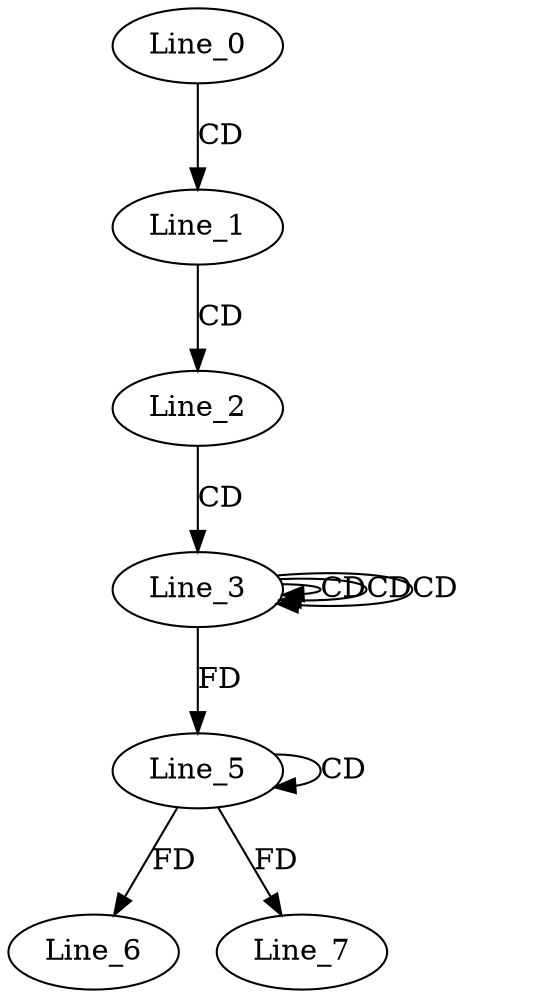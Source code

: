 digraph G {
  Line_0;
  Line_1;
  Line_2;
  Line_3;
  Line_3;
  Line_3;
  Line_3;
  Line_5;
  Line_5;
  Line_6;
  Line_7;
  Line_0 -> Line_1 [ label="CD" ];
  Line_1 -> Line_2 [ label="CD" ];
  Line_2 -> Line_3 [ label="CD" ];
  Line_3 -> Line_3 [ label="CD" ];
  Line_3 -> Line_3 [ label="CD" ];
  Line_3 -> Line_3 [ label="CD" ];
  Line_5 -> Line_5 [ label="CD" ];
  Line_3 -> Line_5 [ label="FD" ];
  Line_5 -> Line_6 [ label="FD" ];
  Line_5 -> Line_7 [ label="FD" ];
}
